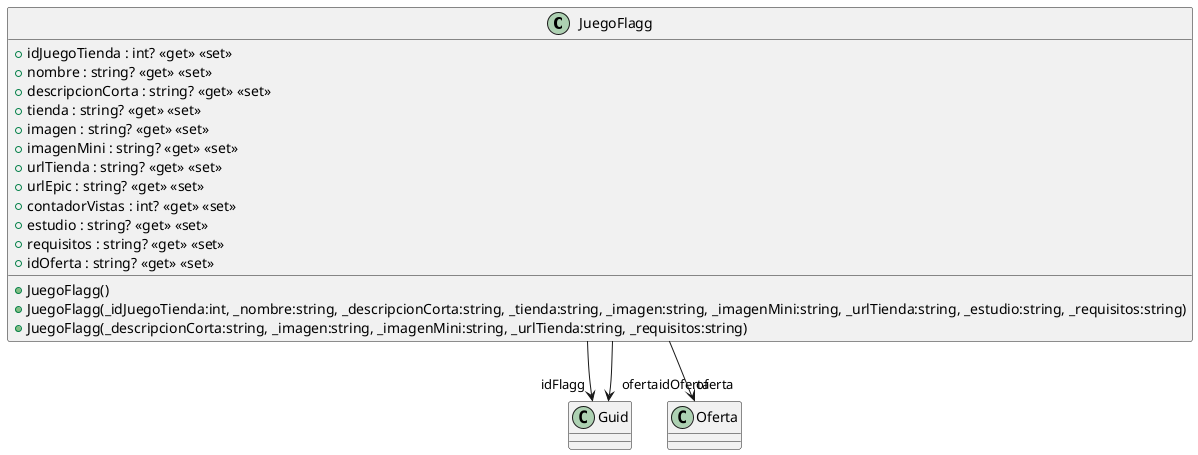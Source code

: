 @startuml
class JuegoFlagg {
    + idJuegoTienda : int? <<get>> <<set>>
    + nombre : string? <<get>> <<set>>
    + descripcionCorta : string? <<get>> <<set>>
    + tienda : string? <<get>> <<set>>
    + imagen : string? <<get>> <<set>>
    + imagenMini : string? <<get>> <<set>>
    + urlTienda : string? <<get>> <<set>>
    + urlEpic : string? <<get>> <<set>>
    + contadorVistas : int? <<get>> <<set>>
    + estudio : string? <<get>> <<set>>
    + requisitos : string? <<get>> <<set>>
    + idOferta : string? <<get>> <<set>>
    + JuegoFlagg()
    + JuegoFlagg(_idJuegoTienda:int, _nombre:string, _descripcionCorta:string, _tienda:string, _imagen:string, _imagenMini:string, _urlTienda:string, _estudio:string, _requisitos:string)
    + JuegoFlagg(_descripcionCorta:string, _imagen:string, _imagenMini:string, _urlTienda:string, _requisitos:string)
}
JuegoFlagg --> "idFlagg" Guid
JuegoFlagg --> "oferta" Oferta
JuegoFlagg --> "ofertaidOferta" Guid
@enduml
